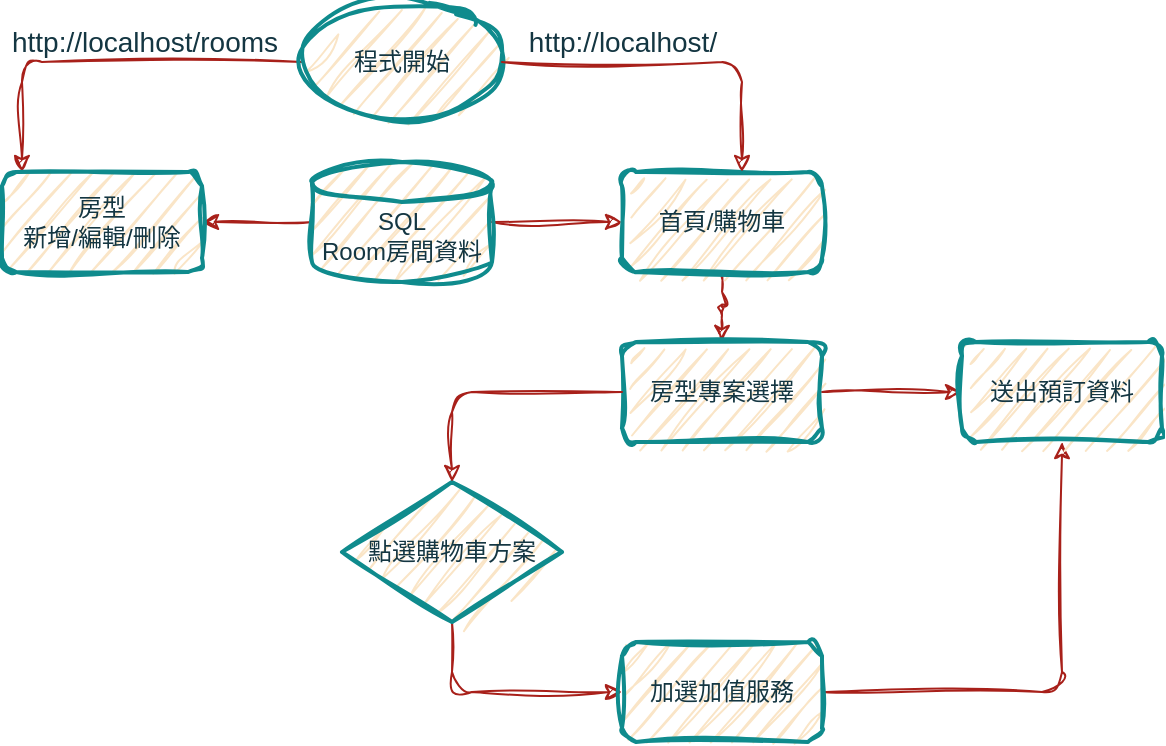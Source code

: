 <mxfile version="25.0.3">
  <diagram name="第 1 页" id="HnQvUGATxTDeYnjtPgmZ">
    <mxGraphModel dx="1434" dy="746" grid="1" gridSize="10" guides="1" tooltips="1" connect="1" arrows="1" fold="1" page="1" pageScale="1" pageWidth="827" pageHeight="1169" math="0" shadow="0">
      <root>
        <mxCell id="0" />
        <mxCell id="1" parent="0" />
        <mxCell id="D8SlkgtAjFKEi0TtIdIo-17" style="edgeStyle=orthogonalEdgeStyle;rounded=1;orthogonalLoop=1;jettySize=auto;html=1;exitX=0;exitY=0.5;exitDx=0;exitDy=0;exitPerimeter=0;labelBackgroundColor=none;strokeColor=#A8201A;fontColor=default;sketch=1;curveFitting=1;jiggle=2;" parent="1" source="D8SlkgtAjFKEi0TtIdIo-4" target="D8SlkgtAjFKEi0TtIdIo-9" edge="1">
          <mxGeometry relative="1" as="geometry">
            <Array as="points">
              <mxPoint x="120" y="120" />
            </Array>
          </mxGeometry>
        </mxCell>
        <mxCell id="D8SlkgtAjFKEi0TtIdIo-20" value="&lt;font style=&quot;font-size: 14px;&quot;&gt;http://localhost/rooms&lt;/font&gt;" style="edgeLabel;html=1;align=center;verticalAlign=middle;resizable=0;points=[];labelBackgroundColor=none;fontColor=#143642;rounded=1;sketch=1;curveFitting=1;jiggle=2;" parent="D8SlkgtAjFKEi0TtIdIo-17" vertex="1" connectable="0">
          <mxGeometry x="-0.462" y="-2" relative="1" as="geometry">
            <mxPoint x="-27" y="-8" as="offset" />
          </mxGeometry>
        </mxCell>
        <mxCell id="D8SlkgtAjFKEi0TtIdIo-4" value="程式開始" style="strokeWidth=2;html=1;shape=mxgraph.flowchart.start_1;whiteSpace=wrap;labelBackgroundColor=none;fillColor=#FAE5C7;strokeColor=#0F8B8D;fontColor=#143642;rounded=1;sketch=1;curveFitting=1;jiggle=2;" parent="1" vertex="1">
          <mxGeometry x="260" y="90" width="100" height="60" as="geometry" />
        </mxCell>
        <mxCell id="D8SlkgtAjFKEi0TtIdIo-21" style="edgeStyle=orthogonalEdgeStyle;rounded=1;orthogonalLoop=1;jettySize=auto;html=1;exitX=1;exitY=0.5;exitDx=0;exitDy=0;exitPerimeter=0;entryX=0;entryY=0.5;entryDx=0;entryDy=0;labelBackgroundColor=none;strokeColor=#A8201A;fontColor=default;sketch=1;curveFitting=1;jiggle=2;" parent="1" source="D8SlkgtAjFKEi0TtIdIo-5" target="D8SlkgtAjFKEi0TtIdIo-11" edge="1">
          <mxGeometry relative="1" as="geometry" />
        </mxCell>
        <mxCell id="D8SlkgtAjFKEi0TtIdIo-22" value="" style="edgeStyle=orthogonalEdgeStyle;rounded=1;orthogonalLoop=1;jettySize=auto;html=1;labelBackgroundColor=none;strokeColor=#A8201A;fontColor=default;sketch=1;curveFitting=1;jiggle=2;" parent="1" source="D8SlkgtAjFKEi0TtIdIo-5" target="D8SlkgtAjFKEi0TtIdIo-9" edge="1">
          <mxGeometry relative="1" as="geometry" />
        </mxCell>
        <mxCell id="D8SlkgtAjFKEi0TtIdIo-5" value="&lt;div&gt;&lt;br&gt;&lt;/div&gt;SQL&lt;br&gt;Room房間資料" style="strokeWidth=2;html=1;shape=mxgraph.flowchart.database;whiteSpace=wrap;labelBackgroundColor=none;fillColor=#FAE5C7;strokeColor=#0F8B8D;fontColor=#143642;rounded=1;sketch=1;curveFitting=1;jiggle=2;" parent="1" vertex="1">
          <mxGeometry x="265" y="170" width="90" height="60" as="geometry" />
        </mxCell>
        <mxCell id="D8SlkgtAjFKEi0TtIdIo-9" value="房型&lt;div&gt;新增/編輯/刪除&lt;/div&gt;" style="rounded=1;whiteSpace=wrap;html=1;absoluteArcSize=1;arcSize=14;strokeWidth=2;labelBackgroundColor=none;fillColor=#FAE5C7;strokeColor=#0F8B8D;fontColor=#143642;sketch=1;curveFitting=1;jiggle=2;" parent="1" vertex="1">
          <mxGeometry x="110" y="175" width="100" height="50" as="geometry" />
        </mxCell>
        <mxCell id="lKHajxquLiPbwZi0gEUW-4" style="edgeStyle=orthogonalEdgeStyle;rounded=1;orthogonalLoop=1;jettySize=auto;html=1;exitX=0.5;exitY=1;exitDx=0;exitDy=0;labelBackgroundColor=none;strokeColor=#A8201A;fontColor=default;sketch=1;curveFitting=1;jiggle=2;" edge="1" parent="1" source="D8SlkgtAjFKEi0TtIdIo-11" target="D8SlkgtAjFKEi0TtIdIo-30">
          <mxGeometry relative="1" as="geometry" />
        </mxCell>
        <mxCell id="D8SlkgtAjFKEi0TtIdIo-11" value="首頁/購物車" style="rounded=1;whiteSpace=wrap;html=1;absoluteArcSize=1;arcSize=14;strokeWidth=2;labelBackgroundColor=none;fillColor=#FAE5C7;strokeColor=#0F8B8D;fontColor=#143642;sketch=1;curveFitting=1;jiggle=2;" parent="1" vertex="1">
          <mxGeometry x="420" y="175" width="100" height="50" as="geometry" />
        </mxCell>
        <mxCell id="D8SlkgtAjFKEi0TtIdIo-16" style="edgeStyle=orthogonalEdgeStyle;rounded=1;orthogonalLoop=1;jettySize=auto;html=1;exitX=1;exitY=0.5;exitDx=0;exitDy=0;exitPerimeter=0;labelBackgroundColor=none;strokeColor=#A8201A;fontColor=default;sketch=1;curveFitting=1;jiggle=2;" parent="1" source="D8SlkgtAjFKEi0TtIdIo-4" target="D8SlkgtAjFKEi0TtIdIo-11" edge="1">
          <mxGeometry relative="1" as="geometry">
            <Array as="points">
              <mxPoint x="480" y="120" />
            </Array>
          </mxGeometry>
        </mxCell>
        <mxCell id="D8SlkgtAjFKEi0TtIdIo-19" value="&lt;font style=&quot;font-size: 14px;&quot;&gt;http://localhost/&lt;/font&gt;" style="edgeLabel;html=1;align=center;verticalAlign=middle;resizable=0;points=[];labelBackgroundColor=none;fontColor=#143642;rounded=1;sketch=1;curveFitting=1;jiggle=2;" parent="D8SlkgtAjFKEi0TtIdIo-16" vertex="1" connectable="0">
          <mxGeometry x="-0.351" y="1" relative="1" as="geometry">
            <mxPoint x="3" y="-9" as="offset" />
          </mxGeometry>
        </mxCell>
        <mxCell id="lKHajxquLiPbwZi0gEUW-28" style="edgeStyle=orthogonalEdgeStyle;rounded=1;orthogonalLoop=1;jettySize=auto;html=1;exitX=0.5;exitY=1;exitDx=0;exitDy=0;exitPerimeter=0;entryX=0;entryY=0.5;entryDx=0;entryDy=0;strokeColor=#A8201A;fontColor=#143642;fillColor=#FAE5C7;sketch=1;curveFitting=1;jiggle=2;" edge="1" parent="1" source="D8SlkgtAjFKEi0TtIdIo-24" target="D8SlkgtAjFKEi0TtIdIo-31">
          <mxGeometry relative="1" as="geometry" />
        </mxCell>
        <mxCell id="D8SlkgtAjFKEi0TtIdIo-24" value="點選購物車方案" style="strokeWidth=2;html=1;shape=mxgraph.flowchart.decision;whiteSpace=wrap;labelBackgroundColor=none;fillColor=#FAE5C7;strokeColor=#0F8B8D;fontColor=#143642;rounded=1;sketch=1;curveFitting=1;jiggle=2;" parent="1" vertex="1">
          <mxGeometry x="280" y="330" width="110" height="70" as="geometry" />
        </mxCell>
        <mxCell id="lKHajxquLiPbwZi0gEUW-16" style="edgeStyle=orthogonalEdgeStyle;rounded=1;orthogonalLoop=1;jettySize=auto;html=1;exitX=1;exitY=0.5;exitDx=0;exitDy=0;strokeColor=#A8201A;fontColor=#143642;fillColor=#FAE5C7;sketch=1;curveFitting=1;jiggle=2;" edge="1" parent="1" source="D8SlkgtAjFKEi0TtIdIo-30" target="D8SlkgtAjFKEi0TtIdIo-38">
          <mxGeometry relative="1" as="geometry" />
        </mxCell>
        <mxCell id="D8SlkgtAjFKEi0TtIdIo-30" value="房型專案選擇" style="rounded=1;whiteSpace=wrap;html=1;absoluteArcSize=1;arcSize=14;strokeWidth=2;labelBackgroundColor=none;fillColor=#FAE5C7;strokeColor=#0F8B8D;fontColor=#143642;sketch=1;curveFitting=1;jiggle=2;" parent="1" vertex="1">
          <mxGeometry x="420" y="260" width="100" height="50" as="geometry" />
        </mxCell>
        <mxCell id="lKHajxquLiPbwZi0gEUW-30" style="edgeStyle=orthogonalEdgeStyle;rounded=1;orthogonalLoop=1;jettySize=auto;html=1;exitX=1;exitY=0.5;exitDx=0;exitDy=0;strokeColor=#A8201A;fontColor=#143642;fillColor=#FAE5C7;sketch=1;curveFitting=1;jiggle=2;" edge="1" parent="1" source="D8SlkgtAjFKEi0TtIdIo-31" target="D8SlkgtAjFKEi0TtIdIo-38">
          <mxGeometry relative="1" as="geometry" />
        </mxCell>
        <mxCell id="D8SlkgtAjFKEi0TtIdIo-31" value="加選加值服務" style="rounded=1;whiteSpace=wrap;html=1;absoluteArcSize=1;arcSize=14;strokeWidth=2;labelBackgroundColor=none;fillColor=#FAE5C7;strokeColor=#0F8B8D;fontColor=#143642;sketch=1;curveFitting=1;jiggle=2;" parent="1" vertex="1">
          <mxGeometry x="420" y="410" width="100" height="50" as="geometry" />
        </mxCell>
        <mxCell id="D8SlkgtAjFKEi0TtIdIo-38" value="送出預訂資料" style="rounded=1;whiteSpace=wrap;html=1;absoluteArcSize=1;arcSize=14;strokeWidth=2;labelBackgroundColor=none;fillColor=#FAE5C7;strokeColor=#0F8B8D;fontColor=#143642;sketch=1;curveFitting=1;jiggle=2;" parent="1" vertex="1">
          <mxGeometry x="590" y="260" width="100" height="50" as="geometry" />
        </mxCell>
        <mxCell id="D8SlkgtAjFKEi0TtIdIo-135" style="edgeStyle=orthogonalEdgeStyle;rounded=1;orthogonalLoop=1;jettySize=auto;html=1;exitX=0.5;exitY=1;exitDx=0;exitDy=0;labelBackgroundColor=none;strokeColor=#A8201A;fontColor=default;sketch=1;curveFitting=1;jiggle=2;" parent="1" source="D8SlkgtAjFKEi0TtIdIo-38" target="D8SlkgtAjFKEi0TtIdIo-38" edge="1">
          <mxGeometry relative="1" as="geometry" />
        </mxCell>
        <mxCell id="lKHajxquLiPbwZi0gEUW-21" style="edgeStyle=orthogonalEdgeStyle;rounded=1;orthogonalLoop=1;jettySize=auto;html=1;exitX=0;exitY=0.5;exitDx=0;exitDy=0;entryX=0.5;entryY=0;entryDx=0;entryDy=0;entryPerimeter=0;strokeColor=#A8201A;fontColor=#143642;fillColor=#FAE5C7;sketch=1;curveFitting=1;jiggle=2;" edge="1" parent="1" source="D8SlkgtAjFKEi0TtIdIo-30" target="D8SlkgtAjFKEi0TtIdIo-24">
          <mxGeometry relative="1" as="geometry" />
        </mxCell>
      </root>
    </mxGraphModel>
  </diagram>
</mxfile>
